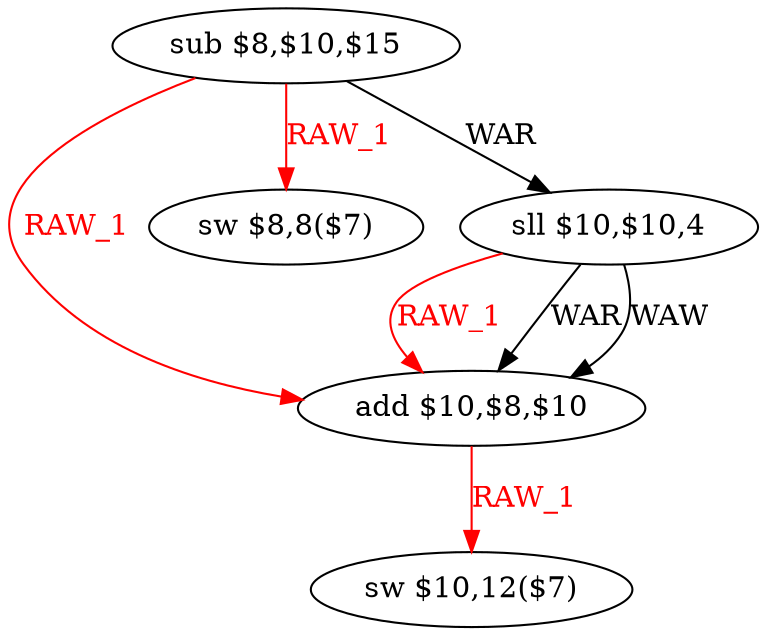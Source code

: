 digraph G1 {
node [shape = ellipse];
i0 [label = "sub $8,$10,$15"] ;
i0 ->  i3 [color = red, fontcolor = red, label= "RAW_1"];
i0 ->  i2 [color = red, fontcolor = red, label= "RAW_1"];
i0 ->  i1 [label= "WAR"];
i3 [label = "add $10,$8,$10"] ;
i3 ->  i4 [color = red, fontcolor = red, label= "RAW_1"];
i4 [label = "sw $10,12($7)"] ;
i2 [label = "sw $8,8($7)"] ;
i1 [label = "sll $10,$10,4"] ;
i1 ->  i3 [color = red, fontcolor = red, label= "RAW_1"];
i1 ->  i3 [label= "WAR"];
i1 ->  i3 [label= "WAW"];
}
